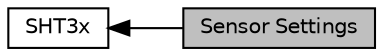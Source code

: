 digraph "Sensor Settings"
{
  edge [fontname="Helvetica",fontsize="10",labelfontname="Helvetica",labelfontsize="10"];
  node [fontname="Helvetica",fontsize="10",shape=box];
  rankdir=LR;
  Node1 [label="Sensor Settings",height=0.2,width=0.4,color="black", fillcolor="grey75", style="filled", fontcolor="black",tooltip="Generic API for accessing sensor settings."];
  Node2 [label="SHT3x",height=0.2,width=0.4,color="black", fillcolor="white", style="filled",URL="$group__sht3x.html",tooltip="Product Overview and Sensor API Source Code"];
  Node2->Node1 [shape=plaintext, dir="back", style="solid"];
}
